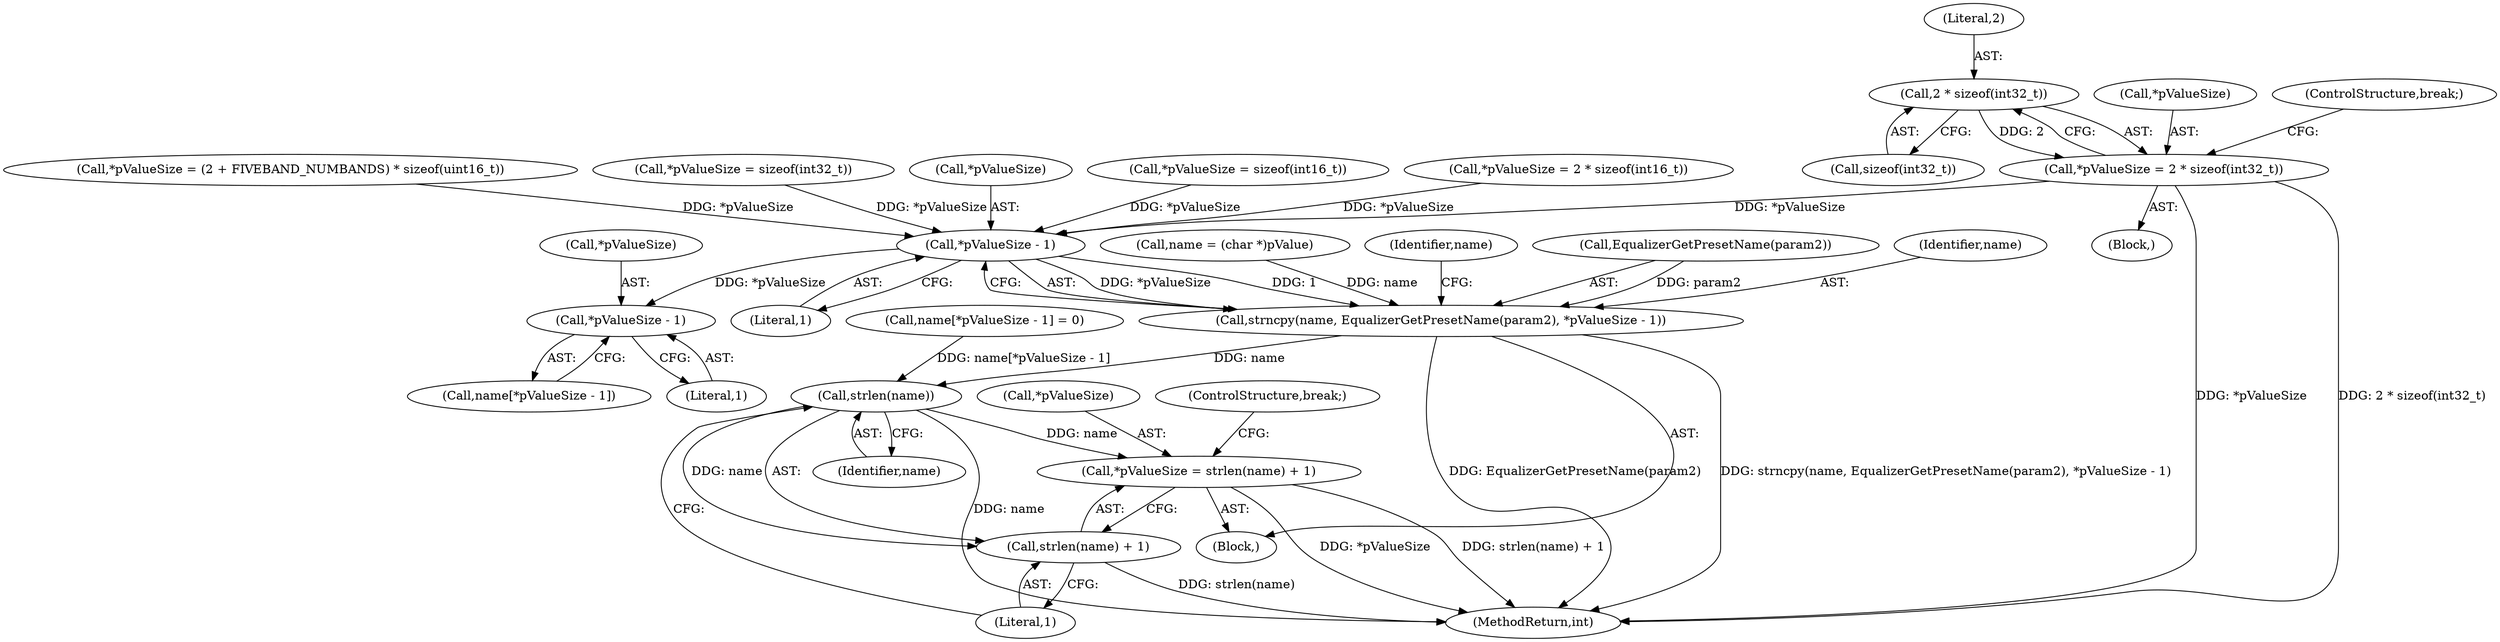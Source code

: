 digraph "0_Android_321ea5257e37c8edb26e66fe4ee78cca4cd915fe@API" {
"1000211" [label="(Call,2 * sizeof(int32_t))"];
"1000208" [label="(Call,*pValueSize = 2 * sizeof(int32_t))"];
"1000507" [label="(Call,*pValueSize - 1)"];
"1000503" [label="(Call,strncpy(name, EqualizerGetPresetName(param2), *pValueSize - 1))"];
"1000523" [label="(Call,strlen(name))"];
"1000519" [label="(Call,*pValueSize = strlen(name) + 1)"];
"1000522" [label="(Call,strlen(name) + 1)"];
"1000514" [label="(Call,*pValueSize - 1)"];
"1000523" [label="(Call,strlen(name))"];
"1000522" [label="(Call,strlen(name) + 1)"];
"1000209" [label="(Call,*pValueSize)"];
"1000258" [label="(Call,*pValueSize = (2 + FIVEBAND_NUMBANDS) * sizeof(uint16_t))"];
"1000231" [label="(Call,*pValueSize = sizeof(int32_t))"];
"1000507" [label="(Call,*pValueSize - 1)"];
"1000512" [label="(Call,name[*pValueSize - 1])"];
"1000213" [label="(Call,sizeof(int32_t))"];
"1000211" [label="(Call,2 * sizeof(int32_t))"];
"1000517" [label="(Literal,1)"];
"1000515" [label="(Call,*pValueSize)"];
"1000520" [label="(Call,*pValueSize)"];
"1000505" [label="(Call,EqualizerGetPresetName(param2))"];
"1000498" [label="(Call,name = (char *)pValue)"];
"1000212" [label="(Literal,2)"];
"1000525" [label="(Literal,1)"];
"1000513" [label="(Identifier,name)"];
"1000519" [label="(Call,*pValueSize = strlen(name) + 1)"];
"1000140" [label="(Block,)"];
"1000510" [label="(Literal,1)"];
"1000514" [label="(Call,*pValueSize - 1)"];
"1000503" [label="(Call,strncpy(name, EqualizerGetPresetName(param2), *pValueSize - 1))"];
"1000215" [label="(ControlStructure,break;)"];
"1000277" [label="(Block,)"];
"1000526" [label="(ControlStructure,break;)"];
"1000208" [label="(Call,*pValueSize = 2 * sizeof(int32_t))"];
"1000586" [label="(MethodReturn,int)"];
"1000508" [label="(Call,*pValueSize)"];
"1000160" [label="(Call,*pValueSize = sizeof(int16_t))"];
"1000511" [label="(Call,name[*pValueSize - 1] = 0)"];
"1000183" [label="(Call,*pValueSize = 2 * sizeof(int16_t))"];
"1000524" [label="(Identifier,name)"];
"1000504" [label="(Identifier,name)"];
"1000211" -> "1000208"  [label="AST: "];
"1000211" -> "1000213"  [label="CFG: "];
"1000212" -> "1000211"  [label="AST: "];
"1000213" -> "1000211"  [label="AST: "];
"1000208" -> "1000211"  [label="CFG: "];
"1000211" -> "1000208"  [label="DDG: 2"];
"1000208" -> "1000140"  [label="AST: "];
"1000209" -> "1000208"  [label="AST: "];
"1000215" -> "1000208"  [label="CFG: "];
"1000208" -> "1000586"  [label="DDG: *pValueSize"];
"1000208" -> "1000586"  [label="DDG: 2 * sizeof(int32_t)"];
"1000208" -> "1000507"  [label="DDG: *pValueSize"];
"1000507" -> "1000503"  [label="AST: "];
"1000507" -> "1000510"  [label="CFG: "];
"1000508" -> "1000507"  [label="AST: "];
"1000510" -> "1000507"  [label="AST: "];
"1000503" -> "1000507"  [label="CFG: "];
"1000507" -> "1000503"  [label="DDG: *pValueSize"];
"1000507" -> "1000503"  [label="DDG: 1"];
"1000258" -> "1000507"  [label="DDG: *pValueSize"];
"1000183" -> "1000507"  [label="DDG: *pValueSize"];
"1000231" -> "1000507"  [label="DDG: *pValueSize"];
"1000160" -> "1000507"  [label="DDG: *pValueSize"];
"1000507" -> "1000514"  [label="DDG: *pValueSize"];
"1000503" -> "1000277"  [label="AST: "];
"1000504" -> "1000503"  [label="AST: "];
"1000505" -> "1000503"  [label="AST: "];
"1000513" -> "1000503"  [label="CFG: "];
"1000503" -> "1000586"  [label="DDG: strncpy(name, EqualizerGetPresetName(param2), *pValueSize - 1)"];
"1000503" -> "1000586"  [label="DDG: EqualizerGetPresetName(param2)"];
"1000498" -> "1000503"  [label="DDG: name"];
"1000505" -> "1000503"  [label="DDG: param2"];
"1000503" -> "1000523"  [label="DDG: name"];
"1000523" -> "1000522"  [label="AST: "];
"1000523" -> "1000524"  [label="CFG: "];
"1000524" -> "1000523"  [label="AST: "];
"1000525" -> "1000523"  [label="CFG: "];
"1000523" -> "1000586"  [label="DDG: name"];
"1000523" -> "1000519"  [label="DDG: name"];
"1000523" -> "1000522"  [label="DDG: name"];
"1000511" -> "1000523"  [label="DDG: name[*pValueSize - 1]"];
"1000519" -> "1000277"  [label="AST: "];
"1000519" -> "1000522"  [label="CFG: "];
"1000520" -> "1000519"  [label="AST: "];
"1000522" -> "1000519"  [label="AST: "];
"1000526" -> "1000519"  [label="CFG: "];
"1000519" -> "1000586"  [label="DDG: *pValueSize"];
"1000519" -> "1000586"  [label="DDG: strlen(name) + 1"];
"1000522" -> "1000525"  [label="CFG: "];
"1000525" -> "1000522"  [label="AST: "];
"1000522" -> "1000586"  [label="DDG: strlen(name)"];
"1000514" -> "1000512"  [label="AST: "];
"1000514" -> "1000517"  [label="CFG: "];
"1000515" -> "1000514"  [label="AST: "];
"1000517" -> "1000514"  [label="AST: "];
"1000512" -> "1000514"  [label="CFG: "];
}
